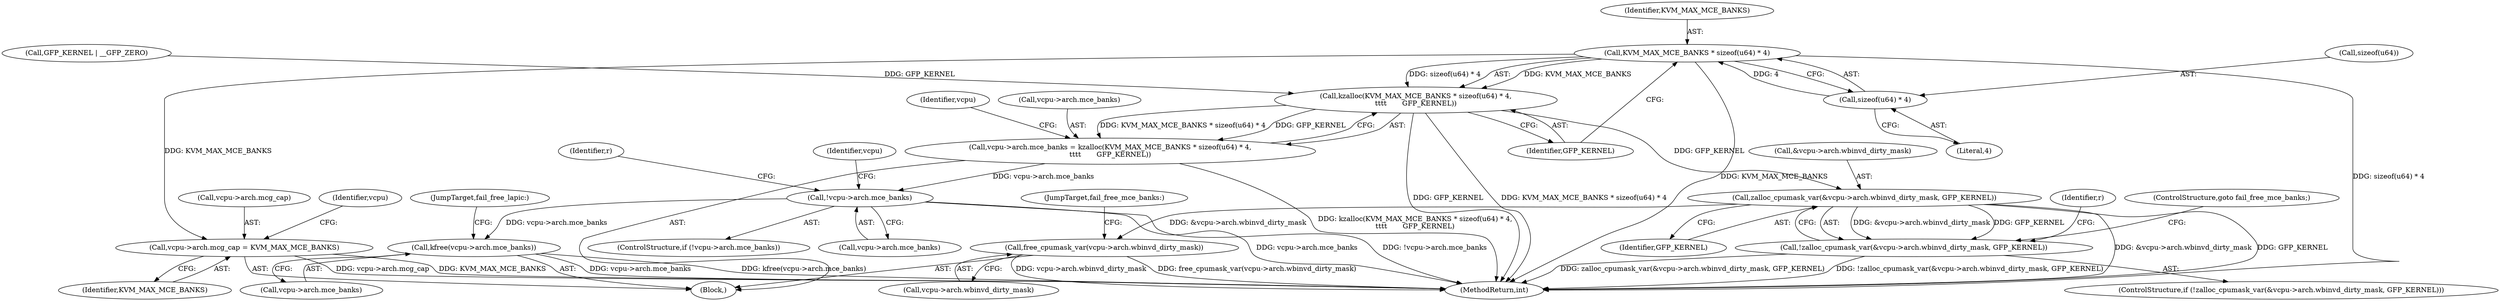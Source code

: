digraph "0_linux_0b79459b482e85cb7426aa7da683a9f2c97aeae1@API" {
"1000208" [label="(Call,KVM_MAX_MCE_BANKS * sizeof(u64) * 4)"];
"1000210" [label="(Call,sizeof(u64) * 4)"];
"1000207" [label="(Call,kzalloc(KVM_MAX_MCE_BANKS * sizeof(u64) * 4,\n\t\t\t\t       GFP_KERNEL))"];
"1000201" [label="(Call,vcpu->arch.mce_banks = kzalloc(KVM_MAX_MCE_BANKS * sizeof(u64) * 4,\n\t\t\t\t       GFP_KERNEL))"];
"1000216" [label="(Call,!vcpu->arch.mce_banks)"];
"1000281" [label="(Call,kfree(vcpu->arch.mce_banks))"];
"1000237" [label="(Call,zalloc_cpumask_var(&vcpu->arch.wbinvd_dirty_mask, GFP_KERNEL))"];
"1000236" [label="(Call,!zalloc_cpumask_var(&vcpu->arch.wbinvd_dirty_mask, GFP_KERNEL))"];
"1000274" [label="(Call,free_cpumask_var(vcpu->arch.wbinvd_dirty_mask))"];
"1000228" [label="(Call,vcpu->arch.mcg_cap = KVM_MAX_MCE_BANKS)"];
"1000281" [label="(Call,kfree(vcpu->arch.mce_banks))"];
"1000244" [label="(Identifier,GFP_KERNEL)"];
"1000228" [label="(Call,vcpu->arch.mcg_cap = KVM_MAX_MCE_BANKS)"];
"1000282" [label="(Call,vcpu->arch.mce_banks)"];
"1000237" [label="(Call,zalloc_cpumask_var(&vcpu->arch.wbinvd_dirty_mask, GFP_KERNEL))"];
"1000235" [label="(ControlStructure,if (!zalloc_cpumask_var(&vcpu->arch.wbinvd_dirty_mask, GFP_KERNEL)))"];
"1000216" [label="(Call,!vcpu->arch.mce_banks)"];
"1000219" [label="(Identifier,vcpu)"];
"1000209" [label="(Identifier,KVM_MAX_MCE_BANKS)"];
"1000275" [label="(Call,vcpu->arch.wbinvd_dirty_mask)"];
"1000280" [label="(JumpTarget,fail_free_mce_banks:)"];
"1000229" [label="(Call,vcpu->arch.mcg_cap)"];
"1000274" [label="(Call,free_cpumask_var(vcpu->arch.wbinvd_dirty_mask))"];
"1000202" [label="(Call,vcpu->arch.mce_banks)"];
"1000211" [label="(Call,sizeof(u64))"];
"1000287" [label="(JumpTarget,fail_free_lapic:)"];
"1000305" [label="(MethodReturn,int)"];
"1000152" [label="(Call,GFP_KERNEL | __GFP_ZERO)"];
"1000207" [label="(Call,kzalloc(KVM_MAX_MCE_BANKS * sizeof(u64) * 4,\n\t\t\t\t       GFP_KERNEL))"];
"1000238" [label="(Call,&vcpu->arch.wbinvd_dirty_mask)"];
"1000102" [label="(Block,)"];
"1000201" [label="(Call,vcpu->arch.mce_banks = kzalloc(KVM_MAX_MCE_BANKS * sizeof(u64) * 4,\n\t\t\t\t       GFP_KERNEL))"];
"1000231" [label="(Identifier,vcpu)"];
"1000241" [label="(Identifier,vcpu)"];
"1000214" [label="(Identifier,GFP_KERNEL)"];
"1000236" [label="(Call,!zalloc_cpumask_var(&vcpu->arch.wbinvd_dirty_mask, GFP_KERNEL))"];
"1000247" [label="(Identifier,r)"];
"1000217" [label="(Call,vcpu->arch.mce_banks)"];
"1000234" [label="(Identifier,KVM_MAX_MCE_BANKS)"];
"1000224" [label="(Identifier,r)"];
"1000245" [label="(ControlStructure,goto fail_free_mce_banks;)"];
"1000208" [label="(Call,KVM_MAX_MCE_BANKS * sizeof(u64) * 4)"];
"1000213" [label="(Literal,4)"];
"1000210" [label="(Call,sizeof(u64) * 4)"];
"1000215" [label="(ControlStructure,if (!vcpu->arch.mce_banks))"];
"1000208" -> "1000207"  [label="AST: "];
"1000208" -> "1000210"  [label="CFG: "];
"1000209" -> "1000208"  [label="AST: "];
"1000210" -> "1000208"  [label="AST: "];
"1000214" -> "1000208"  [label="CFG: "];
"1000208" -> "1000305"  [label="DDG: KVM_MAX_MCE_BANKS"];
"1000208" -> "1000305"  [label="DDG: sizeof(u64) * 4"];
"1000208" -> "1000207"  [label="DDG: KVM_MAX_MCE_BANKS"];
"1000208" -> "1000207"  [label="DDG: sizeof(u64) * 4"];
"1000210" -> "1000208"  [label="DDG: 4"];
"1000208" -> "1000228"  [label="DDG: KVM_MAX_MCE_BANKS"];
"1000210" -> "1000213"  [label="CFG: "];
"1000211" -> "1000210"  [label="AST: "];
"1000213" -> "1000210"  [label="AST: "];
"1000207" -> "1000201"  [label="AST: "];
"1000207" -> "1000214"  [label="CFG: "];
"1000214" -> "1000207"  [label="AST: "];
"1000201" -> "1000207"  [label="CFG: "];
"1000207" -> "1000305"  [label="DDG: GFP_KERNEL"];
"1000207" -> "1000305"  [label="DDG: KVM_MAX_MCE_BANKS * sizeof(u64) * 4"];
"1000207" -> "1000201"  [label="DDG: KVM_MAX_MCE_BANKS * sizeof(u64) * 4"];
"1000207" -> "1000201"  [label="DDG: GFP_KERNEL"];
"1000152" -> "1000207"  [label="DDG: GFP_KERNEL"];
"1000207" -> "1000237"  [label="DDG: GFP_KERNEL"];
"1000201" -> "1000102"  [label="AST: "];
"1000202" -> "1000201"  [label="AST: "];
"1000219" -> "1000201"  [label="CFG: "];
"1000201" -> "1000305"  [label="DDG: kzalloc(KVM_MAX_MCE_BANKS * sizeof(u64) * 4,\n\t\t\t\t       GFP_KERNEL)"];
"1000201" -> "1000216"  [label="DDG: vcpu->arch.mce_banks"];
"1000216" -> "1000215"  [label="AST: "];
"1000216" -> "1000217"  [label="CFG: "];
"1000217" -> "1000216"  [label="AST: "];
"1000224" -> "1000216"  [label="CFG: "];
"1000231" -> "1000216"  [label="CFG: "];
"1000216" -> "1000305"  [label="DDG: !vcpu->arch.mce_banks"];
"1000216" -> "1000305"  [label="DDG: vcpu->arch.mce_banks"];
"1000216" -> "1000281"  [label="DDG: vcpu->arch.mce_banks"];
"1000281" -> "1000102"  [label="AST: "];
"1000281" -> "1000282"  [label="CFG: "];
"1000282" -> "1000281"  [label="AST: "];
"1000287" -> "1000281"  [label="CFG: "];
"1000281" -> "1000305"  [label="DDG: vcpu->arch.mce_banks"];
"1000281" -> "1000305"  [label="DDG: kfree(vcpu->arch.mce_banks)"];
"1000237" -> "1000236"  [label="AST: "];
"1000237" -> "1000244"  [label="CFG: "];
"1000238" -> "1000237"  [label="AST: "];
"1000244" -> "1000237"  [label="AST: "];
"1000236" -> "1000237"  [label="CFG: "];
"1000237" -> "1000305"  [label="DDG: &vcpu->arch.wbinvd_dirty_mask"];
"1000237" -> "1000305"  [label="DDG: GFP_KERNEL"];
"1000237" -> "1000236"  [label="DDG: &vcpu->arch.wbinvd_dirty_mask"];
"1000237" -> "1000236"  [label="DDG: GFP_KERNEL"];
"1000237" -> "1000274"  [label="DDG: &vcpu->arch.wbinvd_dirty_mask"];
"1000236" -> "1000235"  [label="AST: "];
"1000245" -> "1000236"  [label="CFG: "];
"1000247" -> "1000236"  [label="CFG: "];
"1000236" -> "1000305"  [label="DDG: zalloc_cpumask_var(&vcpu->arch.wbinvd_dirty_mask, GFP_KERNEL)"];
"1000236" -> "1000305"  [label="DDG: !zalloc_cpumask_var(&vcpu->arch.wbinvd_dirty_mask, GFP_KERNEL)"];
"1000274" -> "1000102"  [label="AST: "];
"1000274" -> "1000275"  [label="CFG: "];
"1000275" -> "1000274"  [label="AST: "];
"1000280" -> "1000274"  [label="CFG: "];
"1000274" -> "1000305"  [label="DDG: vcpu->arch.wbinvd_dirty_mask"];
"1000274" -> "1000305"  [label="DDG: free_cpumask_var(vcpu->arch.wbinvd_dirty_mask)"];
"1000228" -> "1000102"  [label="AST: "];
"1000228" -> "1000234"  [label="CFG: "];
"1000229" -> "1000228"  [label="AST: "];
"1000234" -> "1000228"  [label="AST: "];
"1000241" -> "1000228"  [label="CFG: "];
"1000228" -> "1000305"  [label="DDG: vcpu->arch.mcg_cap"];
"1000228" -> "1000305"  [label="DDG: KVM_MAX_MCE_BANKS"];
}
